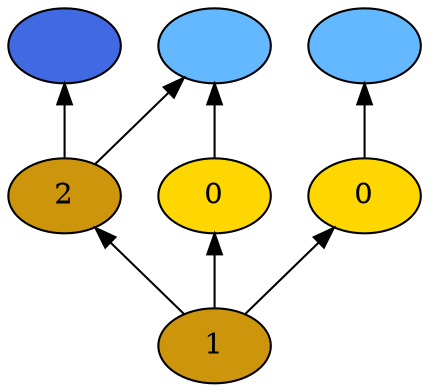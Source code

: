 digraph {
rankdir=BT
fontsize=24
1["shape" ="ellipse" "style" ="filled" "fillcolor" ="darkgoldenrod3" "label" ="1" ]
2["shape" ="ellipse" "style" ="filled" "fillcolor" ="darkgoldenrod3" "label" ="2" ]
3["shape" ="ellipse" "style" ="filled" "fillcolor" ="gold" "label" ="0" ]
4["shape" ="ellipse" "style" ="filled" "fillcolor" ="gold" "label" ="0" ]
5["shape" ="ellipse" "style" ="filled" "fillcolor" ="royalblue" "label" ="" ]
6["shape" ="ellipse" "style" ="filled" "fillcolor" ="steelblue1" "label" ="" ]
7["shape" ="ellipse" "style" ="filled" "fillcolor" ="steelblue1" "label" ="" ]
1 -> 2["color" ="black" "style" ="solid" "arrowhead" ="normal" ]
1 -> 3["color" ="black" "style" ="solid" "arrowhead" ="normal" ]
1 -> 4["color" ="black" "style" ="solid" "arrowhead" ="normal" ]
2 -> 5["color" ="black" "style" ="solid" "arrowhead" ="normal" ]
2 -> 6["color" ="black" "style" ="solid" "arrowhead" ="normal" ]
3 -> 6["color" ="black" "style" ="solid" "arrowhead" ="normal" ]
4 -> 7["color" ="black" "style" ="solid" "arrowhead" ="normal" ]
}